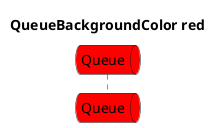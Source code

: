 @startuml
'!include ../../../plantuml-styles/plantuml-ae-skinparam-ex.iuml

skinparam QueueBackgroundColor red

title QueueBackgroundColor red

queue Queue
@enduml